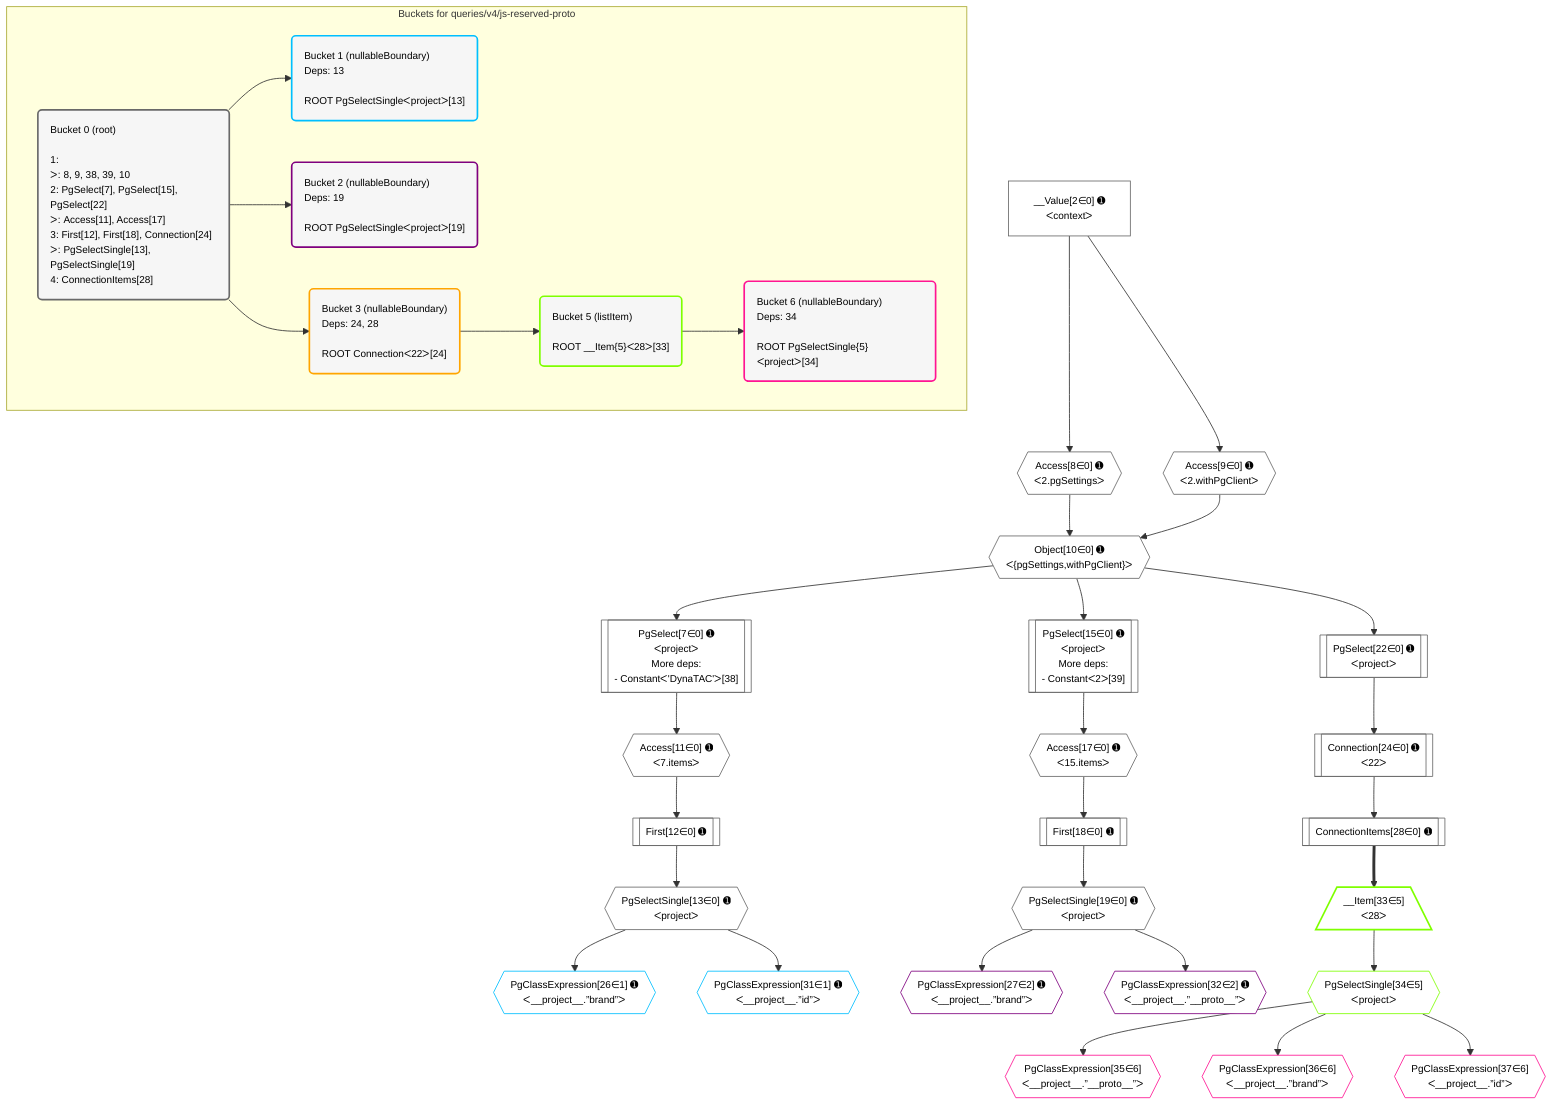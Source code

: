 %%{init: {'themeVariables': { 'fontSize': '12px'}}}%%
graph TD
    classDef path fill:#eee,stroke:#000,color:#000
    classDef plan fill:#fff,stroke-width:1px,color:#000
    classDef itemplan fill:#fff,stroke-width:2px,color:#000
    classDef unbatchedplan fill:#dff,stroke-width:1px,color:#000
    classDef sideeffectplan fill:#fcc,stroke-width:2px,color:#000
    classDef bucket fill:#f6f6f6,color:#000,stroke-width:2px,text-align:left

    subgraph "Buckets for queries/v4/js-reserved-proto"
    Bucket0("Bucket 0 (root)<br /><br />1: <br />ᐳ: 8, 9, 38, 39, 10<br />2: PgSelect[7], PgSelect[15], PgSelect[22]<br />ᐳ: Access[11], Access[17]<br />3: First[12], First[18], Connection[24]<br />ᐳ: PgSelectSingle[13], PgSelectSingle[19]<br />4: ConnectionItems[28]"):::bucket
    Bucket1("Bucket 1 (nullableBoundary)<br />Deps: 13<br /><br />ROOT PgSelectSingleᐸprojectᐳ[13]"):::bucket
    Bucket2("Bucket 2 (nullableBoundary)<br />Deps: 19<br /><br />ROOT PgSelectSingleᐸprojectᐳ[19]"):::bucket
    Bucket3("Bucket 3 (nullableBoundary)<br />Deps: 24, 28<br /><br />ROOT Connectionᐸ22ᐳ[24]"):::bucket
    Bucket5("Bucket 5 (listItem)<br /><br />ROOT __Item{5}ᐸ28ᐳ[33]"):::bucket
    Bucket6("Bucket 6 (nullableBoundary)<br />Deps: 34<br /><br />ROOT PgSelectSingle{5}ᐸprojectᐳ[34]"):::bucket
    end
    Bucket0 --> Bucket1 & Bucket2 & Bucket3
    Bucket3 --> Bucket5
    Bucket5 --> Bucket6

    %% plan dependencies
    PgSelect7[["PgSelect[7∈0] ➊<br />ᐸprojectᐳ<br />More deps:<br />- Constantᐸ'DynaTAC'ᐳ[38]"]]:::plan
    Object10{{"Object[10∈0] ➊<br />ᐸ{pgSettings,withPgClient}ᐳ"}}:::plan
    Object10 --> PgSelect7
    Access8{{"Access[8∈0] ➊<br />ᐸ2.pgSettingsᐳ"}}:::plan
    Access9{{"Access[9∈0] ➊<br />ᐸ2.withPgClientᐳ"}}:::plan
    Access8 & Access9 --> Object10
    PgSelect15[["PgSelect[15∈0] ➊<br />ᐸprojectᐳ<br />More deps:<br />- Constantᐸ2ᐳ[39]"]]:::plan
    Object10 --> PgSelect15
    __Value2["__Value[2∈0] ➊<br />ᐸcontextᐳ"]:::plan
    __Value2 --> Access8
    __Value2 --> Access9
    Access11{{"Access[11∈0] ➊<br />ᐸ7.itemsᐳ"}}:::plan
    PgSelect7 --> Access11
    First12[["First[12∈0] ➊"]]:::plan
    Access11 --> First12
    PgSelectSingle13{{"PgSelectSingle[13∈0] ➊<br />ᐸprojectᐳ"}}:::plan
    First12 --> PgSelectSingle13
    Access17{{"Access[17∈0] ➊<br />ᐸ15.itemsᐳ"}}:::plan
    PgSelect15 --> Access17
    First18[["First[18∈0] ➊"]]:::plan
    Access17 --> First18
    PgSelectSingle19{{"PgSelectSingle[19∈0] ➊<br />ᐸprojectᐳ"}}:::plan
    First18 --> PgSelectSingle19
    PgSelect22[["PgSelect[22∈0] ➊<br />ᐸprojectᐳ"]]:::plan
    Object10 --> PgSelect22
    Connection24[["Connection[24∈0] ➊<br />ᐸ22ᐳ"]]:::plan
    PgSelect22 --> Connection24
    ConnectionItems28[["ConnectionItems[28∈0] ➊"]]:::plan
    Connection24 --> ConnectionItems28
    PgClassExpression26{{"PgClassExpression[26∈1] ➊<br />ᐸ__project__.”brand”ᐳ"}}:::plan
    PgSelectSingle13 --> PgClassExpression26
    PgClassExpression31{{"PgClassExpression[31∈1] ➊<br />ᐸ__project__.”id”ᐳ"}}:::plan
    PgSelectSingle13 --> PgClassExpression31
    PgClassExpression27{{"PgClassExpression[27∈2] ➊<br />ᐸ__project__.”brand”ᐳ"}}:::plan
    PgSelectSingle19 --> PgClassExpression27
    PgClassExpression32{{"PgClassExpression[32∈2] ➊<br />ᐸ__project__.”__proto__”ᐳ"}}:::plan
    PgSelectSingle19 --> PgClassExpression32
    __Item33[/"__Item[33∈5]<br />ᐸ28ᐳ"\]:::itemplan
    ConnectionItems28 ==> __Item33
    PgSelectSingle34{{"PgSelectSingle[34∈5]<br />ᐸprojectᐳ"}}:::plan
    __Item33 --> PgSelectSingle34
    PgClassExpression35{{"PgClassExpression[35∈6]<br />ᐸ__project__.”__proto__”ᐳ"}}:::plan
    PgSelectSingle34 --> PgClassExpression35
    PgClassExpression36{{"PgClassExpression[36∈6]<br />ᐸ__project__.”brand”ᐳ"}}:::plan
    PgSelectSingle34 --> PgClassExpression36
    PgClassExpression37{{"PgClassExpression[37∈6]<br />ᐸ__project__.”id”ᐳ"}}:::plan
    PgSelectSingle34 --> PgClassExpression37

    %% define steps
    classDef bucket0 stroke:#696969
    class Bucket0,__Value2,PgSelect7,Access8,Access9,Object10,Access11,First12,PgSelectSingle13,PgSelect15,Access17,First18,PgSelectSingle19,PgSelect22,Connection24,ConnectionItems28 bucket0
    classDef bucket1 stroke:#00bfff
    class Bucket1,PgClassExpression26,PgClassExpression31 bucket1
    classDef bucket2 stroke:#7f007f
    class Bucket2,PgClassExpression27,PgClassExpression32 bucket2
    classDef bucket3 stroke:#ffa500
    class Bucket3 bucket3
    classDef bucket5 stroke:#7fff00
    class Bucket5,__Item33,PgSelectSingle34 bucket5
    classDef bucket6 stroke:#ff1493
    class Bucket6,PgClassExpression35,PgClassExpression36,PgClassExpression37 bucket6